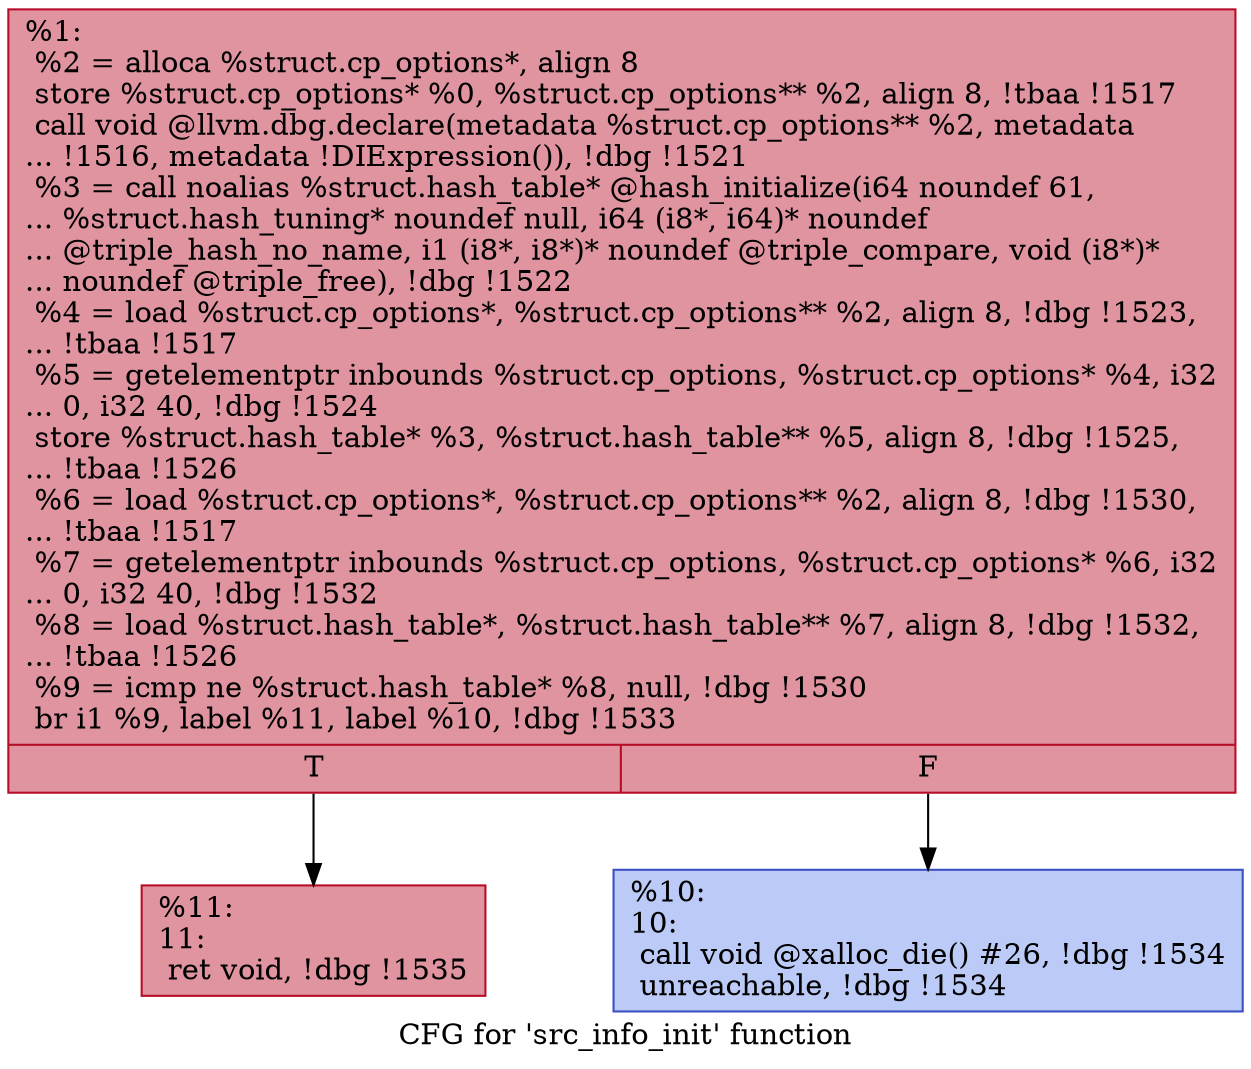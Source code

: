 digraph "CFG for 'src_info_init' function" {
	label="CFG for 'src_info_init' function";

	Node0xd59520 [shape=record,color="#b70d28ff", style=filled, fillcolor="#b70d2870",label="{%1:\l  %2 = alloca %struct.cp_options*, align 8\l  store %struct.cp_options* %0, %struct.cp_options** %2, align 8, !tbaa !1517\l  call void @llvm.dbg.declare(metadata %struct.cp_options** %2, metadata\l... !1516, metadata !DIExpression()), !dbg !1521\l  %3 = call noalias %struct.hash_table* @hash_initialize(i64 noundef 61,\l... %struct.hash_tuning* noundef null, i64 (i8*, i64)* noundef\l... @triple_hash_no_name, i1 (i8*, i8*)* noundef @triple_compare, void (i8*)*\l... noundef @triple_free), !dbg !1522\l  %4 = load %struct.cp_options*, %struct.cp_options** %2, align 8, !dbg !1523,\l... !tbaa !1517\l  %5 = getelementptr inbounds %struct.cp_options, %struct.cp_options* %4, i32\l... 0, i32 40, !dbg !1524\l  store %struct.hash_table* %3, %struct.hash_table** %5, align 8, !dbg !1525,\l... !tbaa !1526\l  %6 = load %struct.cp_options*, %struct.cp_options** %2, align 8, !dbg !1530,\l... !tbaa !1517\l  %7 = getelementptr inbounds %struct.cp_options, %struct.cp_options* %6, i32\l... 0, i32 40, !dbg !1532\l  %8 = load %struct.hash_table*, %struct.hash_table** %7, align 8, !dbg !1532,\l... !tbaa !1526\l  %9 = icmp ne %struct.hash_table* %8, null, !dbg !1530\l  br i1 %9, label %11, label %10, !dbg !1533\l|{<s0>T|<s1>F}}"];
	Node0xd59520:s0 -> Node0xd595c0;
	Node0xd59520:s1 -> Node0xd59570;
	Node0xd59570 [shape=record,color="#3d50c3ff", style=filled, fillcolor="#6687ed70",label="{%10:\l10:                                               \l  call void @xalloc_die() #26, !dbg !1534\l  unreachable, !dbg !1534\l}"];
	Node0xd595c0 [shape=record,color="#b70d28ff", style=filled, fillcolor="#b70d2870",label="{%11:\l11:                                               \l  ret void, !dbg !1535\l}"];
}
